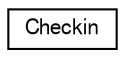 digraph "Graphical Class Hierarchy"
{
  edge [fontname="FreeSans",fontsize="10",labelfontname="FreeSans",labelfontsize="10"];
  node [fontname="FreeSans",fontsize="10",shape=record];
  rankdir="LR";
  Node0 [label="Checkin",height=0.2,width=0.4,color="black", fillcolor="white", style="filled",URL="$classCheckin.html"];
}
